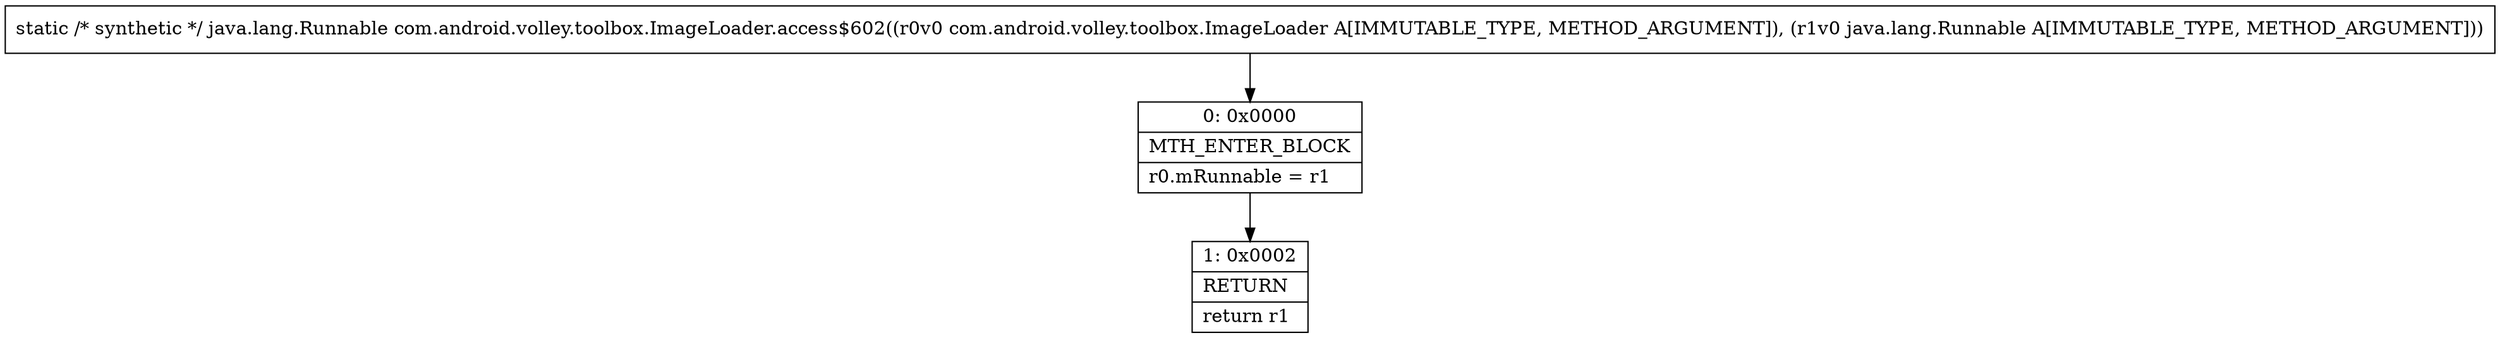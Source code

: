 digraph "CFG forcom.android.volley.toolbox.ImageLoader.access$602(Lcom\/android\/volley\/toolbox\/ImageLoader;Ljava\/lang\/Runnable;)Ljava\/lang\/Runnable;" {
Node_0 [shape=record,label="{0\:\ 0x0000|MTH_ENTER_BLOCK\l|r0.mRunnable = r1\l}"];
Node_1 [shape=record,label="{1\:\ 0x0002|RETURN\l|return r1\l}"];
MethodNode[shape=record,label="{static \/* synthetic *\/ java.lang.Runnable com.android.volley.toolbox.ImageLoader.access$602((r0v0 com.android.volley.toolbox.ImageLoader A[IMMUTABLE_TYPE, METHOD_ARGUMENT]), (r1v0 java.lang.Runnable A[IMMUTABLE_TYPE, METHOD_ARGUMENT])) }"];
MethodNode -> Node_0;
Node_0 -> Node_1;
}

